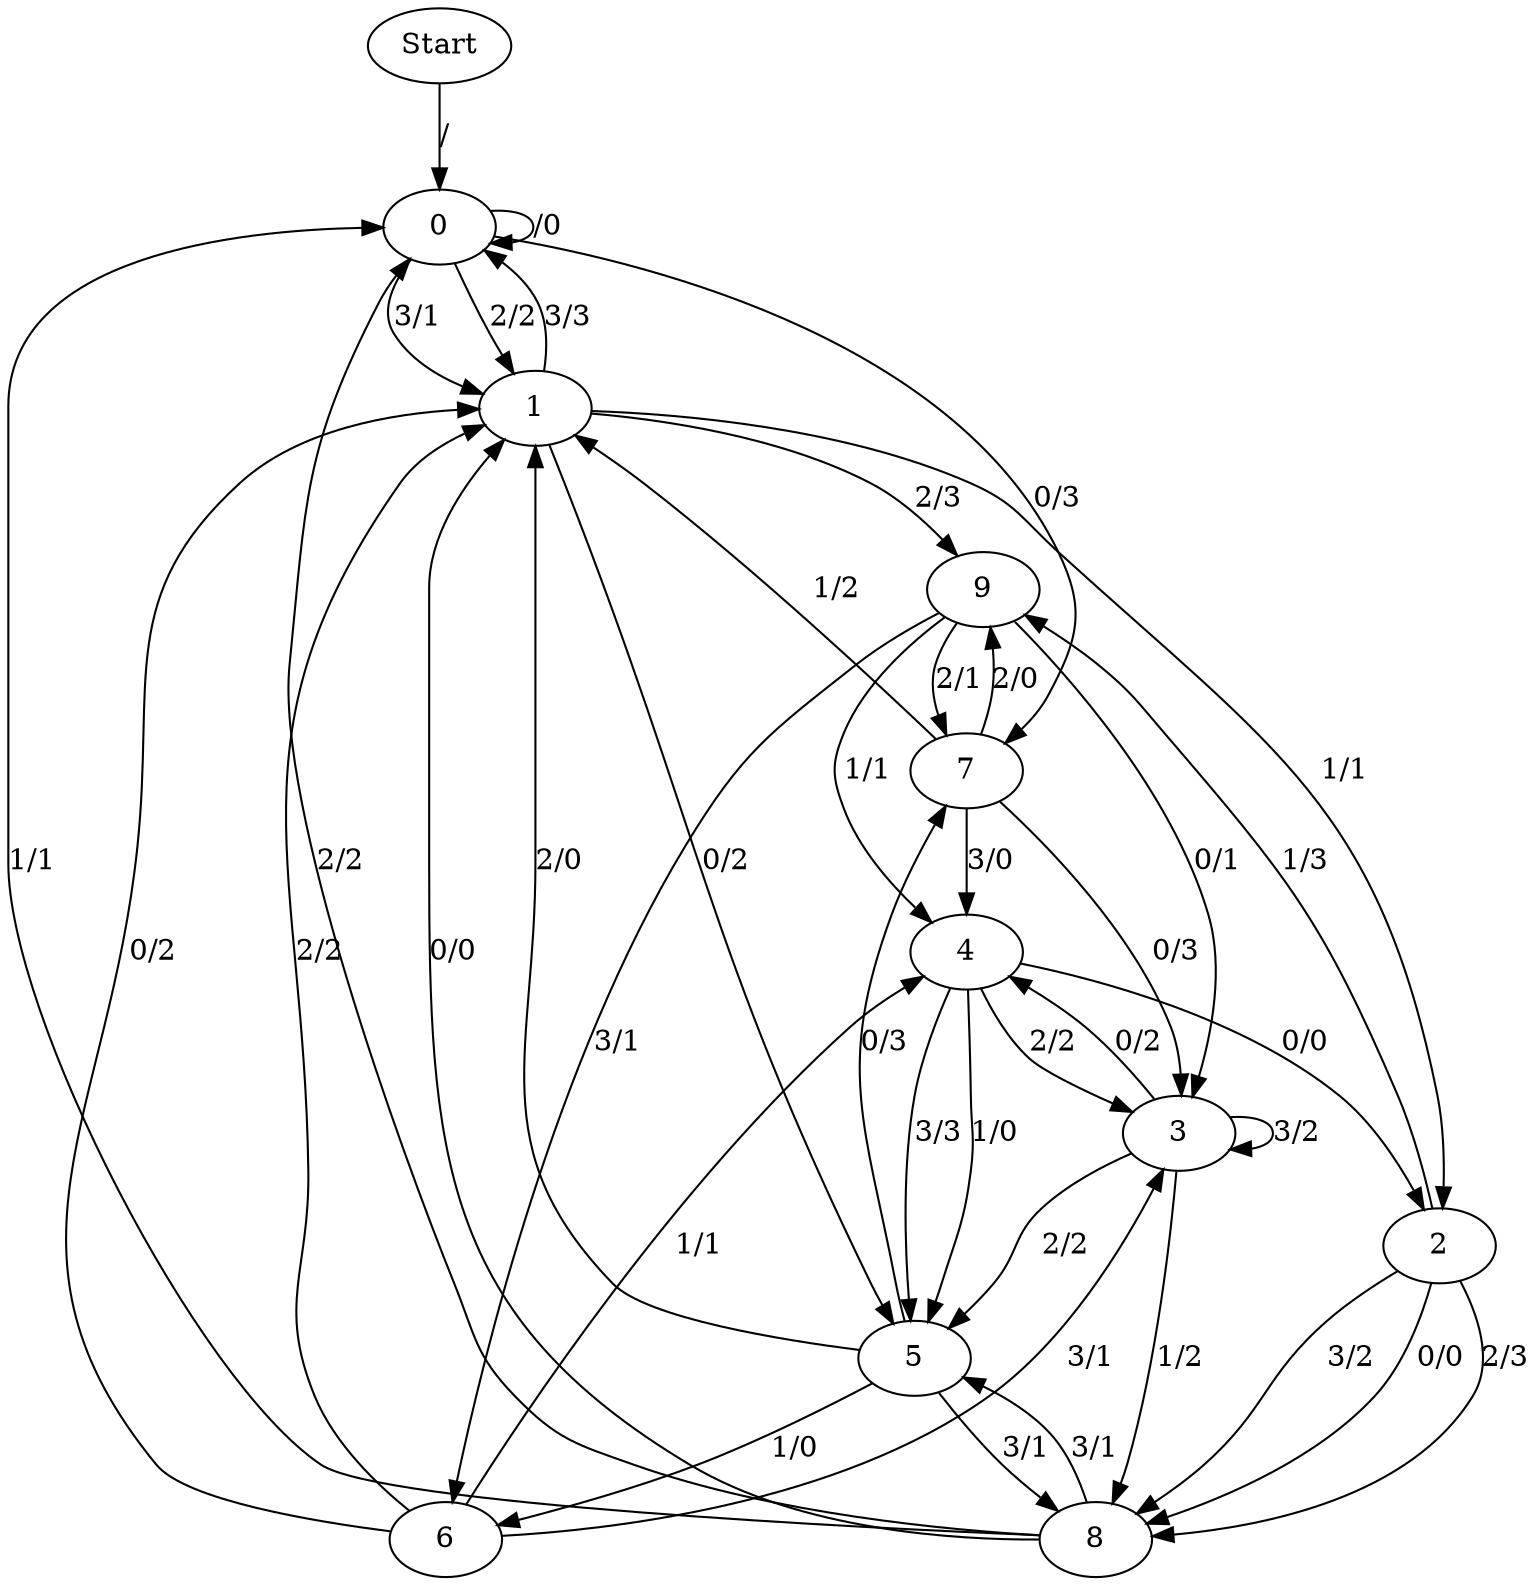 digraph {
	Start -> 0 [label="/"]
	0 -> 1 [label="3/1"]
	0 -> 7 [label="0/3"]
	0 -> 0 [label="/0"]
	0 -> 1 [label="2/2"]
	3 -> 5 [label="2/2"]
	3 -> 3 [label="3/2"]
	3 -> 4 [label="0/2"]
	3 -> 8 [label="1/2"]
	4 -> 5 [label="1/0"]
	4 -> 3 [label="2/2"]
	4 -> 5 [label="3/3"]
	4 -> 2 [label="0/0"]
	5 -> 1 [label="2/0"]
	5 -> 8 [label="3/1"]
	5 -> 7 [label="0/3"]
	5 -> 6 [label="1/0"]
	7 -> 3 [label="0/3"]
	7 -> 1 [label="1/2"]
	7 -> 9 [label="2/0"]
	7 -> 4 [label="3/0"]
	1 -> 5 [label="0/2"]
	1 -> 2 [label="1/1"]
	1 -> 9 [label="2/3"]
	1 -> 0 [label="3/3"]
	2 -> 8 [label="3/2"]
	2 -> 8 [label="0/0"]
	2 -> 9 [label="1/3"]
	2 -> 8 [label="2/3"]
	8 -> 1 [label="0/0"]
	8 -> 0 [label="1/1"]
	8 -> 0 [label="2/2"]
	8 -> 5 [label="3/1"]
	9 -> 7 [label="2/1"]
	9 -> 6 [label="3/1"]
	9 -> 3 [label="0/1"]
	9 -> 4 [label="1/1"]
	6 -> 1 [label="0/2"]
	6 -> 4 [label="1/1"]
	6 -> 1 [label="2/2"]
	6 -> 3 [label="3/1"]
}
